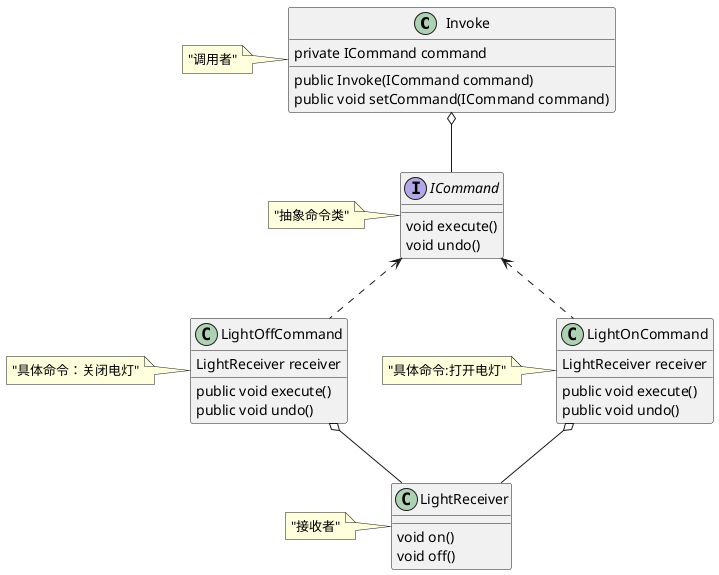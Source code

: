 @startuml

class Invoke{
    private ICommand command
    public Invoke(ICommand command)
    public void setCommand(ICommand command)
}
interface ICommand{
    void execute()
    void undo()
}
class LightOnCommand{
    LightReceiver receiver
    public void execute()
    public void undo()
}
class LightOffCommand{
    LightReceiver receiver
    public void execute()
    public void undo()
}
class LightReceiver{
    void on()
    void off()
}

Invoke o-- ICommand
LightOnCommand o-- LightReceiver
LightOffCommand o-- LightReceiver
ICommand <.. LightOnCommand
ICommand <.. LightOffCommand

note left of Invoke :"调用者"
note left of ICommand :"抽象命令类"
note left of LightOnCommand :"具体命令:打开电灯"
note left of LightOffCommand :"具体命令：关闭电灯"
note left of LightReceiver :"接收者"

@enduml